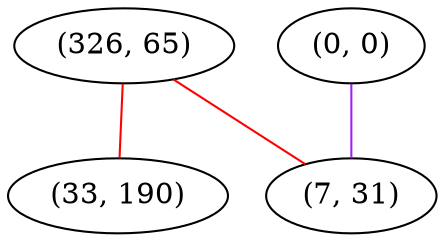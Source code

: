 graph "" {
"(326, 65)";
"(0, 0)";
"(33, 190)";
"(7, 31)";
"(326, 65)" -- "(33, 190)"  [color=red, key=0, weight=1];
"(326, 65)" -- "(7, 31)"  [color=red, key=0, weight=1];
"(0, 0)" -- "(7, 31)"  [color=purple, key=0, weight=4];
}
